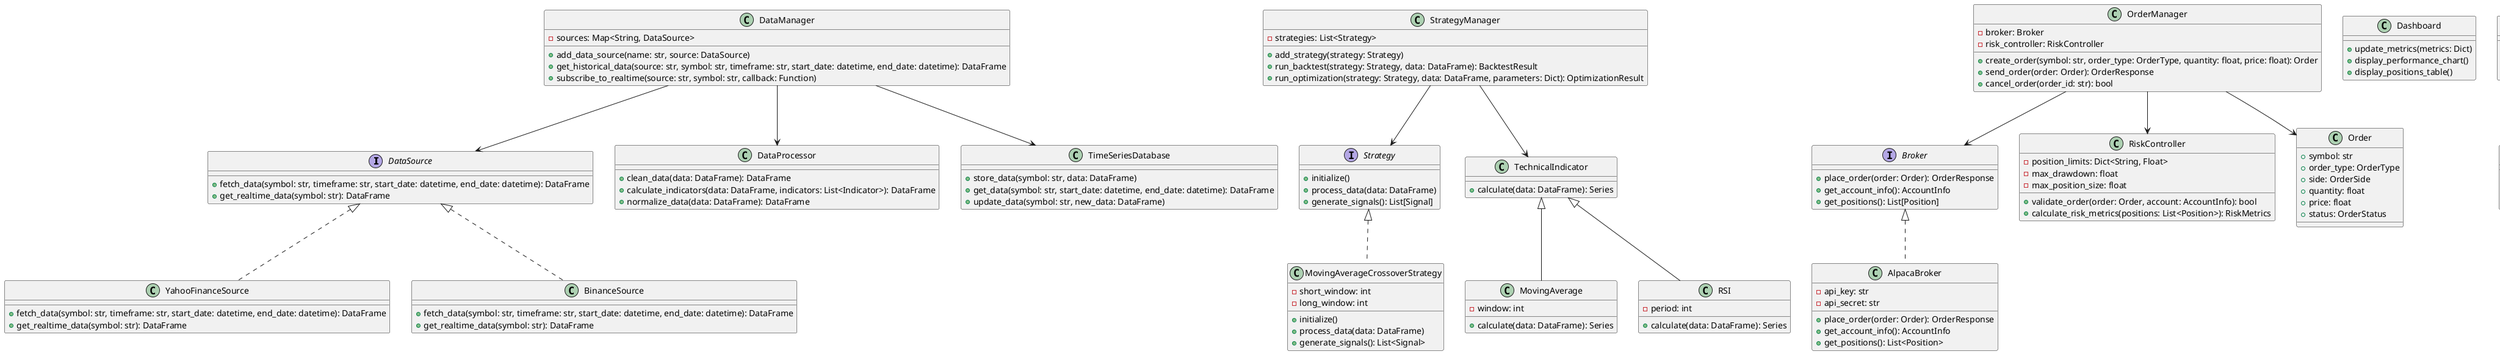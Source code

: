 @startuml Quantitative Trading System - Class Diagram

' Core interfaces
interface DataSource {
  +fetch_data(symbol: str, timeframe: str, start_date: datetime, end_date: datetime): DataFrame
  +get_realtime_data(symbol: str): DataFrame
}

interface Strategy {
  +initialize()
  +process_data(data: DataFrame)
  +generate_signals(): List[Signal]
}

interface Broker {
  +place_order(order: Order): OrderResponse
  +get_account_info(): AccountInfo
  +get_positions(): List[Position]
}

' Data Module
class DataManager {
  -sources: Map<String, DataSource>
  +add_data_source(name: str, source: DataSource)
  +get_historical_data(source: str, symbol: str, timeframe: str, start_date: datetime, end_date: datetime): DataFrame
  +subscribe_to_realtime(source: str, symbol: str, callback: Function)
}

class YahooFinanceSource implements DataSource {
  +fetch_data(symbol: str, timeframe: str, start_date: datetime, end_date: datetime): DataFrame
  +get_realtime_data(symbol: str): DataFrame
}

class BinanceSource implements DataSource {
  +fetch_data(symbol: str, timeframe: str, start_date: datetime, end_date: datetime): DataFrame
  +get_realtime_data(symbol: str): DataFrame
}

class DataProcessor {
  +clean_data(data: DataFrame): DataFrame
  +calculate_indicators(data: DataFrame, indicators: List<Indicator>): DataFrame
  +normalize_data(data: DataFrame): DataFrame
}

class TimeSeriesDatabase {
  +store_data(symbol: str, data: DataFrame)
  +get_data(symbol: str, start_date: datetime, end_date: datetime): DataFrame
  +update_data(symbol: str, new_data: DataFrame)
}

' Strategy Module
class StrategyManager {
  -strategies: List<Strategy>
  +add_strategy(strategy: Strategy)
  +run_backtest(strategy: Strategy, data: DataFrame): BacktestResult
  +run_optimization(strategy: Strategy, data: DataFrame, parameters: Dict): OptimizationResult
}

class MovingAverageCrossoverStrategy implements Strategy {
  -short_window: int
  -long_window: int
  +initialize()
  +process_data(data: DataFrame)
  +generate_signals(): List<Signal>
}

class TechnicalIndicator {
  +calculate(data: DataFrame): Series
}

class MovingAverage extends TechnicalIndicator {
  -window: int
  +calculate(data: DataFrame): Series
}

class RSI extends TechnicalIndicator {
  -period: int
  +calculate(data: DataFrame): Series
}

' Execution Module
class OrderManager {
  -broker: Broker
  -risk_controller: RiskController
  +create_order(symbol: str, order_type: OrderType, quantity: float, price: float): Order
  +send_order(order: Order): OrderResponse
  +cancel_order(order_id: str): bool
}

class RiskController {
  -position_limits: Dict<String, Float>
  -max_drawdown: float
  -max_position_size: float
  +validate_order(order: Order, account: AccountInfo): bool
  +calculate_risk_metrics(positions: List<Position>): RiskMetrics
}

class Order {
  +symbol: str
  +order_type: OrderType
  +side: OrderSide
  +quantity: float
  +price: float
  +status: OrderStatus
}

class AlpacaBroker implements Broker {
  -api_key: str
  -api_secret: str
  +place_order(order: Order): OrderResponse
  +get_account_info(): AccountInfo
  +get_positions(): List<Position>
}

' Monitoring Module
class Dashboard {
  +update_metrics(metrics: Dict)
  +display_performance_chart()
  +display_positions_table()
}

class AlertSystem {
  +add_alert_condition(condition: AlertCondition)
  +check_alerts(data: DataFrame)
  +send_notification(alert: Alert)
}

class Logger {
  +log_info(message: str)
  +log_error(message: str, exception: Exception)
  +log_trade(trade: Trade)
}

' Relationships
DataManager --> DataSource
DataManager --> DataProcessor
DataManager --> TimeSeriesDatabase
StrategyManager --> Strategy
StrategyManager --> TechnicalIndicator
OrderManager --> Broker
OrderManager --> RiskController
OrderManager --> Order
AlertSystem --> Logger

@enduml